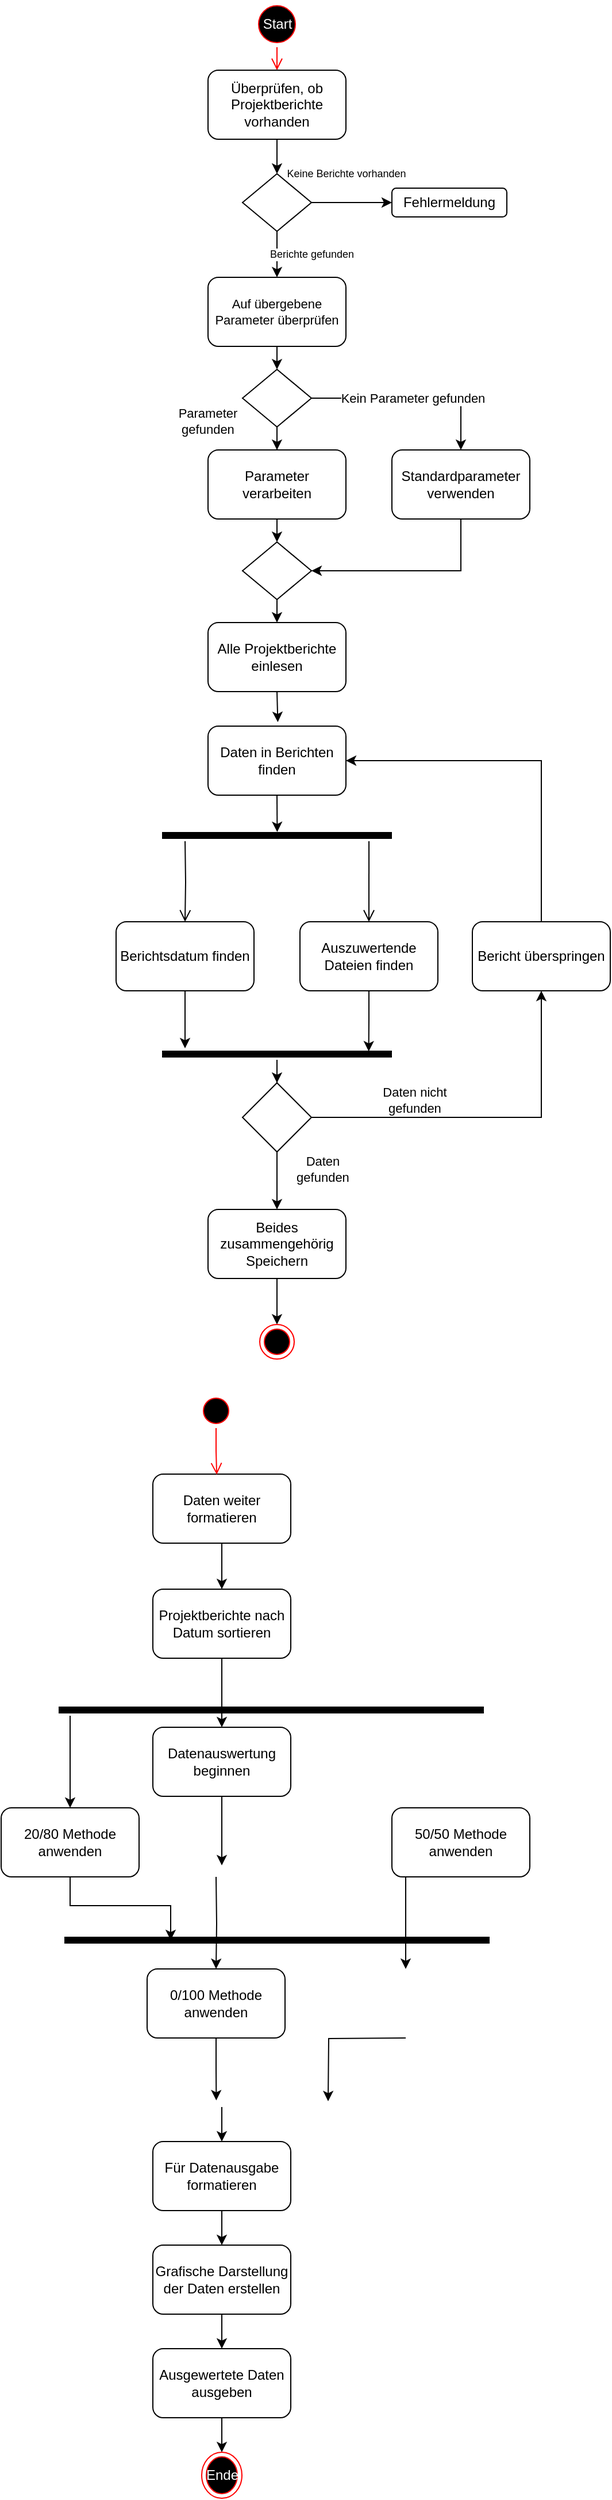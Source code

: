 <mxfile version="24.4.3" type="github">
  <diagram name="Page-1" id="0783ab3e-0a74-02c8-0abd-f7b4e66b4bec">
    <mxGraphModel dx="464" dy="308" grid="1" gridSize="10" guides="1" tooltips="1" connect="1" arrows="1" fold="1" page="1" pageScale="1" pageWidth="850" pageHeight="1100" background="none" math="0" shadow="0">
      <root>
        <mxCell id="0" />
        <mxCell id="1" parent="0" />
        <mxCell id="oJ24R1BPleVEDtxCF9HJ-1" value="Start" style="ellipse;html=1;shape=startState;fillColor=#000000;strokeColor=#ff0000;fontColor=#FFFFFF;" parent="1" vertex="1">
          <mxGeometry x="380" width="40" height="40" as="geometry" />
        </mxCell>
        <mxCell id="oJ24R1BPleVEDtxCF9HJ-2" value="" style="edgeStyle=orthogonalEdgeStyle;html=1;verticalAlign=bottom;endArrow=open;endSize=8;strokeColor=#ff0000;rounded=0;entryX=0.5;entryY=0;entryDx=0;entryDy=0;" parent="1" source="oJ24R1BPleVEDtxCF9HJ-1" target="oJ24R1BPleVEDtxCF9HJ-3" edge="1">
          <mxGeometry relative="1" as="geometry">
            <mxPoint x="400" y="110" as="targetPoint" />
            <Array as="points" />
          </mxGeometry>
        </mxCell>
        <mxCell id="oJ24R1BPleVEDtxCF9HJ-6" style="edgeStyle=orthogonalEdgeStyle;rounded=0;orthogonalLoop=1;jettySize=auto;html=1;exitX=0.5;exitY=1;exitDx=0;exitDy=0;entryX=0.5;entryY=0;entryDx=0;entryDy=0;" parent="1" source="oJ24R1BPleVEDtxCF9HJ-3" target="oJ24R1BPleVEDtxCF9HJ-5" edge="1">
          <mxGeometry relative="1" as="geometry" />
        </mxCell>
        <mxCell id="oJ24R1BPleVEDtxCF9HJ-3" value="Überprüfen, ob Projektberichte vorhanden" style="rounded=1;whiteSpace=wrap;html=1;" parent="1" vertex="1">
          <mxGeometry x="340" y="60" width="120" height="60" as="geometry" />
        </mxCell>
        <mxCell id="oJ24R1BPleVEDtxCF9HJ-13" style="edgeStyle=orthogonalEdgeStyle;rounded=0;orthogonalLoop=1;jettySize=auto;html=1;exitX=0.5;exitY=1;exitDx=0;exitDy=0;entryX=0.5;entryY=0;entryDx=0;entryDy=0;" parent="1" source="oJ24R1BPleVEDtxCF9HJ-4" target="oJ24R1BPleVEDtxCF9HJ-12" edge="1">
          <mxGeometry relative="1" as="geometry" />
        </mxCell>
        <mxCell id="oJ24R1BPleVEDtxCF9HJ-4" value="Auf übergebene Parameter überprüfen" style="rounded=1;whiteSpace=wrap;html=1;fontSize=11;" parent="1" vertex="1">
          <mxGeometry x="340" y="240" width="120" height="60" as="geometry" />
        </mxCell>
        <mxCell id="oJ24R1BPleVEDtxCF9HJ-8" value="Keine Berichte vorhanden" style="edgeStyle=orthogonalEdgeStyle;rounded=0;orthogonalLoop=1;jettySize=auto;html=1;exitX=1;exitY=0.5;exitDx=0;exitDy=0;entryX=0;entryY=0.5;entryDx=0;entryDy=0;fontSize=9;" parent="1" source="oJ24R1BPleVEDtxCF9HJ-5" target="oJ24R1BPleVEDtxCF9HJ-7" edge="1">
          <mxGeometry x="-0.143" y="25" relative="1" as="geometry">
            <mxPoint as="offset" />
          </mxGeometry>
        </mxCell>
        <mxCell id="oJ24R1BPleVEDtxCF9HJ-9" value="Berichte gefunden" style="edgeStyle=orthogonalEdgeStyle;rounded=0;orthogonalLoop=1;jettySize=auto;html=1;exitX=0.5;exitY=1;exitDx=0;exitDy=0;entryX=0.5;entryY=0;entryDx=0;entryDy=0;fontSize=9;" parent="1" source="oJ24R1BPleVEDtxCF9HJ-5" target="oJ24R1BPleVEDtxCF9HJ-4" edge="1">
          <mxGeometry y="30" relative="1" as="geometry">
            <mxPoint as="offset" />
          </mxGeometry>
        </mxCell>
        <mxCell id="oJ24R1BPleVEDtxCF9HJ-5" value="" style="rhombus;whiteSpace=wrap;html=1;" parent="1" vertex="1">
          <mxGeometry x="370" y="150" width="60" height="50" as="geometry" />
        </mxCell>
        <mxCell id="oJ24R1BPleVEDtxCF9HJ-7" value="Fehlermeldung" style="rounded=1;whiteSpace=wrap;html=1;" parent="1" vertex="1">
          <mxGeometry x="500" y="162.5" width="100" height="25" as="geometry" />
        </mxCell>
        <mxCell id="oJ24R1BPleVEDtxCF9HJ-19" style="edgeStyle=orthogonalEdgeStyle;rounded=0;orthogonalLoop=1;jettySize=auto;html=1;exitX=0.5;exitY=1;exitDx=0;exitDy=0;entryX=0.5;entryY=0;entryDx=0;entryDy=0;" parent="1" source="oJ24R1BPleVEDtxCF9HJ-10" target="oJ24R1BPleVEDtxCF9HJ-17" edge="1">
          <mxGeometry relative="1" as="geometry" />
        </mxCell>
        <mxCell id="oJ24R1BPleVEDtxCF9HJ-10" value="Parameter verarbeiten" style="rounded=1;whiteSpace=wrap;html=1;" parent="1" vertex="1">
          <mxGeometry x="340" y="390" width="120" height="60" as="geometry" />
        </mxCell>
        <mxCell id="oJ24R1BPleVEDtxCF9HJ-14" value="Kein Parameter gefunden" style="edgeStyle=orthogonalEdgeStyle;rounded=0;orthogonalLoop=1;jettySize=auto;html=1;exitX=1;exitY=0.5;exitDx=0;exitDy=0;entryX=0.5;entryY=0;entryDx=0;entryDy=0;" parent="1" source="oJ24R1BPleVEDtxCF9HJ-12" target="oJ24R1BPleVEDtxCF9HJ-16" edge="1">
          <mxGeometry relative="1" as="geometry">
            <mxPoint x="490" y="345" as="targetPoint" />
          </mxGeometry>
        </mxCell>
        <mxCell id="oJ24R1BPleVEDtxCF9HJ-15" style="edgeStyle=orthogonalEdgeStyle;rounded=0;orthogonalLoop=1;jettySize=auto;html=1;exitX=0.5;exitY=1;exitDx=0;exitDy=0;" parent="1" source="oJ24R1BPleVEDtxCF9HJ-12" target="oJ24R1BPleVEDtxCF9HJ-10" edge="1">
          <mxGeometry relative="1" as="geometry" />
        </mxCell>
        <mxCell id="oJ24R1BPleVEDtxCF9HJ-12" value="" style="rhombus;whiteSpace=wrap;html=1;" parent="1" vertex="1">
          <mxGeometry x="370" y="320" width="60" height="50" as="geometry" />
        </mxCell>
        <mxCell id="oJ24R1BPleVEDtxCF9HJ-20" style="edgeStyle=orthogonalEdgeStyle;rounded=0;orthogonalLoop=1;jettySize=auto;html=1;exitX=0.5;exitY=1;exitDx=0;exitDy=0;entryX=1;entryY=0.5;entryDx=0;entryDy=0;" parent="1" source="oJ24R1BPleVEDtxCF9HJ-16" target="oJ24R1BPleVEDtxCF9HJ-17" edge="1">
          <mxGeometry relative="1" as="geometry" />
        </mxCell>
        <mxCell id="oJ24R1BPleVEDtxCF9HJ-16" value="Standardparameter verwenden" style="rounded=1;whiteSpace=wrap;html=1;" parent="1" vertex="1">
          <mxGeometry x="500" y="390" width="120" height="60" as="geometry" />
        </mxCell>
        <mxCell id="oJ24R1BPleVEDtxCF9HJ-22" style="edgeStyle=orthogonalEdgeStyle;rounded=0;orthogonalLoop=1;jettySize=auto;html=1;exitX=0.5;exitY=1;exitDx=0;exitDy=0;entryX=0.5;entryY=0;entryDx=0;entryDy=0;" parent="1" source="oJ24R1BPleVEDtxCF9HJ-17" target="oJ24R1BPleVEDtxCF9HJ-21" edge="1">
          <mxGeometry relative="1" as="geometry" />
        </mxCell>
        <mxCell id="oJ24R1BPleVEDtxCF9HJ-17" value="" style="rhombus;whiteSpace=wrap;html=1;" parent="1" vertex="1">
          <mxGeometry x="370" y="470" width="60" height="50" as="geometry" />
        </mxCell>
        <mxCell id="oJ24R1BPleVEDtxCF9HJ-18" value="Parameter gefunden" style="text;html=1;align=center;verticalAlign=middle;whiteSpace=wrap;rounded=0;fontSize=11;" parent="1" vertex="1">
          <mxGeometry x="310" y="350" width="60" height="30" as="geometry" />
        </mxCell>
        <mxCell id="oJ24R1BPleVEDtxCF9HJ-21" value="Alle Projektberichte einlesen" style="rounded=1;whiteSpace=wrap;html=1;" parent="1" vertex="1">
          <mxGeometry x="340" y="540" width="120" height="60" as="geometry" />
        </mxCell>
        <mxCell id="oJ24R1BPleVEDtxCF9HJ-23" value="Daten in Berichten finden" style="rounded=1;whiteSpace=wrap;html=1;" parent="1" vertex="1">
          <mxGeometry x="340" y="630" width="120" height="60" as="geometry" />
        </mxCell>
        <mxCell id="oJ24R1BPleVEDtxCF9HJ-24" style="edgeStyle=orthogonalEdgeStyle;rounded=0;orthogonalLoop=1;jettySize=auto;html=1;exitX=0.5;exitY=1;exitDx=0;exitDy=0;entryX=0.506;entryY=-0.059;entryDx=0;entryDy=0;entryPerimeter=0;" parent="1" source="oJ24R1BPleVEDtxCF9HJ-21" target="oJ24R1BPleVEDtxCF9HJ-23" edge="1">
          <mxGeometry relative="1" as="geometry" />
        </mxCell>
        <mxCell id="oJ24R1BPleVEDtxCF9HJ-25" value="" style="shape=line;html=1;strokeWidth=6;strokeColor=#000000;labelBackgroundColor=default;" parent="1" vertex="1">
          <mxGeometry x="300" y="720" width="200" height="10" as="geometry" />
        </mxCell>
        <mxCell id="oJ24R1BPleVEDtxCF9HJ-26" value="" style="edgeStyle=orthogonalEdgeStyle;html=1;verticalAlign=bottom;endArrow=open;endSize=8;strokeColor=#000000;rounded=0;entryX=0.5;entryY=0;entryDx=0;entryDy=0;" parent="1" target="oJ24R1BPleVEDtxCF9HJ-29" edge="1">
          <mxGeometry relative="1" as="geometry">
            <mxPoint x="320" y="800" as="targetPoint" />
            <mxPoint x="320.029" y="730" as="sourcePoint" />
          </mxGeometry>
        </mxCell>
        <mxCell id="oJ24R1BPleVEDtxCF9HJ-27" value="" style="edgeStyle=orthogonalEdgeStyle;html=1;verticalAlign=bottom;endArrow=open;endSize=8;strokeColor=#000000;rounded=0;" parent="1" edge="1">
          <mxGeometry relative="1" as="geometry">
            <mxPoint x="480" y="800" as="targetPoint" />
            <mxPoint x="480.029" y="730" as="sourcePoint" />
          </mxGeometry>
        </mxCell>
        <mxCell id="oJ24R1BPleVEDtxCF9HJ-28" style="edgeStyle=orthogonalEdgeStyle;rounded=0;orthogonalLoop=1;jettySize=auto;html=1;exitX=0.5;exitY=1;exitDx=0;exitDy=0;entryX=0.501;entryY=0.204;entryDx=0;entryDy=0;entryPerimeter=0;" parent="1" source="oJ24R1BPleVEDtxCF9HJ-23" target="oJ24R1BPleVEDtxCF9HJ-25" edge="1">
          <mxGeometry relative="1" as="geometry" />
        </mxCell>
        <mxCell id="oJ24R1BPleVEDtxCF9HJ-29" value="Berichtsdatum finden" style="rounded=1;whiteSpace=wrap;html=1;" parent="1" vertex="1">
          <mxGeometry x="260" y="800" width="120" height="60" as="geometry" />
        </mxCell>
        <mxCell id="oJ24R1BPleVEDtxCF9HJ-30" value="Auszuwertende Dateien finden" style="rounded=1;whiteSpace=wrap;html=1;" parent="1" vertex="1">
          <mxGeometry x="420" y="800" width="120" height="60" as="geometry" />
        </mxCell>
        <mxCell id="oJ24R1BPleVEDtxCF9HJ-44" style="edgeStyle=orthogonalEdgeStyle;rounded=0;orthogonalLoop=1;jettySize=auto;html=1;entryX=0.5;entryY=0;entryDx=0;entryDy=0;" parent="1" source="oJ24R1BPleVEDtxCF9HJ-31" target="oJ24R1BPleVEDtxCF9HJ-43" edge="1">
          <mxGeometry relative="1" as="geometry" />
        </mxCell>
        <mxCell id="oJ24R1BPleVEDtxCF9HJ-31" value="" style="shape=line;html=1;strokeWidth=6;strokeColor=#000000;" parent="1" vertex="1">
          <mxGeometry x="300" y="910" width="200" height="10" as="geometry" />
        </mxCell>
        <mxCell id="oJ24R1BPleVEDtxCF9HJ-35" style="edgeStyle=orthogonalEdgeStyle;rounded=0;orthogonalLoop=1;jettySize=auto;html=1;exitX=0.5;exitY=1;exitDx=0;exitDy=0;" parent="1" source="oJ24R1BPleVEDtxCF9HJ-29" edge="1">
          <mxGeometry relative="1" as="geometry">
            <mxPoint x="320" y="910" as="targetPoint" />
          </mxGeometry>
        </mxCell>
        <mxCell id="oJ24R1BPleVEDtxCF9HJ-36" style="edgeStyle=orthogonalEdgeStyle;rounded=0;orthogonalLoop=1;jettySize=auto;html=1;entryX=0.899;entryY=0.269;entryDx=0;entryDy=0;entryPerimeter=0;" parent="1" source="oJ24R1BPleVEDtxCF9HJ-30" target="oJ24R1BPleVEDtxCF9HJ-31" edge="1">
          <mxGeometry relative="1" as="geometry" />
        </mxCell>
        <mxCell id="M0wEGZp7ZaM7Wf9-bzax-5" style="edgeStyle=orthogonalEdgeStyle;rounded=0;orthogonalLoop=1;jettySize=auto;html=1;entryX=0.5;entryY=0;entryDx=0;entryDy=0;" edge="1" parent="1" source="oJ24R1BPleVEDtxCF9HJ-37" target="M0wEGZp7ZaM7Wf9-bzax-4">
          <mxGeometry relative="1" as="geometry" />
        </mxCell>
        <mxCell id="oJ24R1BPleVEDtxCF9HJ-37" value="Beides zusammengehörig Speichern" style="rounded=1;whiteSpace=wrap;html=1;" parent="1" vertex="1">
          <mxGeometry x="340" y="1050" width="120" height="60" as="geometry" />
        </mxCell>
        <mxCell id="oJ24R1BPleVEDtxCF9HJ-42" style="edgeStyle=orthogonalEdgeStyle;rounded=0;orthogonalLoop=1;jettySize=auto;html=1;exitX=0.5;exitY=1;exitDx=0;exitDy=0;" parent="1" source="oJ24R1BPleVEDtxCF9HJ-39" edge="1">
          <mxGeometry relative="1" as="geometry">
            <mxPoint x="352" y="1380" as="targetPoint" />
          </mxGeometry>
        </mxCell>
        <mxCell id="oJ24R1BPleVEDtxCF9HJ-39" value="Daten weiter formatieren" style="rounded=1;whiteSpace=wrap;html=1;" parent="1" vertex="1">
          <mxGeometry x="292" y="1280" width="120" height="60" as="geometry" />
        </mxCell>
        <mxCell id="oJ24R1BPleVEDtxCF9HJ-41" value="Datenauswertung beginnen" style="rounded=1;whiteSpace=wrap;html=1;" parent="1" vertex="1">
          <mxGeometry x="292" y="1500" width="120" height="60" as="geometry" />
        </mxCell>
        <mxCell id="oJ24R1BPleVEDtxCF9HJ-45" style="edgeStyle=orthogonalEdgeStyle;rounded=0;orthogonalLoop=1;jettySize=auto;html=1;entryX=0.5;entryY=0;entryDx=0;entryDy=0;" parent="1" source="oJ24R1BPleVEDtxCF9HJ-43" target="oJ24R1BPleVEDtxCF9HJ-37" edge="1">
          <mxGeometry relative="1" as="geometry" />
        </mxCell>
        <mxCell id="oJ24R1BPleVEDtxCF9HJ-46" style="edgeStyle=orthogonalEdgeStyle;rounded=0;orthogonalLoop=1;jettySize=auto;html=1;entryX=0.5;entryY=1;entryDx=0;entryDy=0;" parent="1" source="oJ24R1BPleVEDtxCF9HJ-43" target="oJ24R1BPleVEDtxCF9HJ-76" edge="1">
          <mxGeometry relative="1" as="geometry">
            <mxPoint x="570" y="910" as="targetPoint" />
            <Array as="points">
              <mxPoint x="630" y="970" />
            </Array>
          </mxGeometry>
        </mxCell>
        <mxCell id="oJ24R1BPleVEDtxCF9HJ-43" value="" style="rhombus;whiteSpace=wrap;html=1;" parent="1" vertex="1">
          <mxGeometry x="370" y="940" width="60" height="60" as="geometry" />
        </mxCell>
        <mxCell id="oJ24R1BPleVEDtxCF9HJ-47" value="Daten gefunden" style="text;html=1;align=center;verticalAlign=middle;whiteSpace=wrap;rounded=0;fontSize=11;" parent="1" vertex="1">
          <mxGeometry x="410" y="1000" width="60" height="30" as="geometry" />
        </mxCell>
        <mxCell id="oJ24R1BPleVEDtxCF9HJ-48" value="Daten nicht gefunden" style="text;html=1;align=center;verticalAlign=middle;whiteSpace=wrap;rounded=0;fontSize=11;" parent="1" vertex="1">
          <mxGeometry x="490" y="940" width="60" height="30" as="geometry" />
        </mxCell>
        <mxCell id="oJ24R1BPleVEDtxCF9HJ-55" style="edgeStyle=orthogonalEdgeStyle;rounded=0;orthogonalLoop=1;jettySize=auto;html=1;entryX=0.5;entryY=0;entryDx=0;entryDy=0;" parent="1" source="oJ24R1BPleVEDtxCF9HJ-49" target="oJ24R1BPleVEDtxCF9HJ-54" edge="1">
          <mxGeometry relative="1" as="geometry">
            <Array as="points">
              <mxPoint x="220" y="1510" />
              <mxPoint x="220" y="1510" />
            </Array>
          </mxGeometry>
        </mxCell>
        <mxCell id="oJ24R1BPleVEDtxCF9HJ-56" style="edgeStyle=orthogonalEdgeStyle;rounded=0;orthogonalLoop=1;jettySize=auto;html=1;" parent="1" edge="1">
          <mxGeometry relative="1" as="geometry">
            <mxPoint x="512" y="1710" as="targetPoint" />
            <Array as="points">
              <mxPoint x="512" y="1650" />
              <mxPoint x="512" y="1650" />
            </Array>
            <mxPoint x="512" y="1630" as="sourcePoint" />
          </mxGeometry>
        </mxCell>
        <mxCell id="oJ24R1BPleVEDtxCF9HJ-59" style="edgeStyle=orthogonalEdgeStyle;rounded=0;orthogonalLoop=1;jettySize=auto;html=1;" parent="1" target="oJ24R1BPleVEDtxCF9HJ-58" edge="1">
          <mxGeometry relative="1" as="geometry">
            <mxPoint x="347" y="1630" as="sourcePoint" />
          </mxGeometry>
        </mxCell>
        <mxCell id="oJ24R1BPleVEDtxCF9HJ-49" value="" style="shape=line;html=1;strokeWidth=6;strokeColor=#000000;" parent="1" vertex="1">
          <mxGeometry x="210" y="1480" width="370" height="10" as="geometry" />
        </mxCell>
        <mxCell id="oJ24R1BPleVEDtxCF9HJ-51" style="edgeStyle=orthogonalEdgeStyle;rounded=0;orthogonalLoop=1;jettySize=auto;html=1;" parent="1" source="oJ24R1BPleVEDtxCF9HJ-41" edge="1">
          <mxGeometry relative="1" as="geometry">
            <mxPoint x="352" y="1620" as="targetPoint" />
          </mxGeometry>
        </mxCell>
        <mxCell id="oJ24R1BPleVEDtxCF9HJ-54" value="20/80 Methode anwenden" style="rounded=1;whiteSpace=wrap;html=1;" parent="1" vertex="1">
          <mxGeometry x="160" y="1570" width="120" height="60" as="geometry" />
        </mxCell>
        <mxCell id="oJ24R1BPleVEDtxCF9HJ-57" value="50/50 Methode anwenden" style="rounded=1;whiteSpace=wrap;html=1;" parent="1" vertex="1">
          <mxGeometry x="500" y="1570" width="120" height="60" as="geometry" />
        </mxCell>
        <mxCell id="oJ24R1BPleVEDtxCF9HJ-58" value="0/100 Methode anwenden" style="rounded=1;whiteSpace=wrap;html=1;" parent="1" vertex="1">
          <mxGeometry x="287" y="1710" width="120" height="60" as="geometry" />
        </mxCell>
        <mxCell id="oJ24R1BPleVEDtxCF9HJ-67" style="edgeStyle=orthogonalEdgeStyle;rounded=0;orthogonalLoop=1;jettySize=auto;html=1;entryX=0.5;entryY=0;entryDx=0;entryDy=0;" parent="1" target="oJ24R1BPleVEDtxCF9HJ-66" edge="1">
          <mxGeometry relative="1" as="geometry">
            <mxPoint x="352" y="1830" as="sourcePoint" />
          </mxGeometry>
        </mxCell>
        <mxCell id="oJ24R1BPleVEDtxCF9HJ-62" value="" style="shape=line;html=1;strokeWidth=6;strokeColor=#000000;" parent="1" vertex="1">
          <mxGeometry x="215" y="1680" width="370" height="10" as="geometry" />
        </mxCell>
        <mxCell id="oJ24R1BPleVEDtxCF9HJ-63" style="edgeStyle=orthogonalEdgeStyle;rounded=0;orthogonalLoop=1;jettySize=auto;html=1;entryX=0.25;entryY=0.5;entryDx=0;entryDy=0;entryPerimeter=0;" parent="1" source="oJ24R1BPleVEDtxCF9HJ-54" target="oJ24R1BPleVEDtxCF9HJ-62" edge="1">
          <mxGeometry relative="1" as="geometry" />
        </mxCell>
        <mxCell id="oJ24R1BPleVEDtxCF9HJ-64" style="edgeStyle=orthogonalEdgeStyle;rounded=0;orthogonalLoop=1;jettySize=auto;html=1;entryX=0.487;entryY=0.425;entryDx=0;entryDy=0;entryPerimeter=0;" parent="1" source="oJ24R1BPleVEDtxCF9HJ-58" edge="1">
          <mxGeometry relative="1" as="geometry">
            <mxPoint x="347.19" y="1824.25" as="targetPoint" />
          </mxGeometry>
        </mxCell>
        <mxCell id="oJ24R1BPleVEDtxCF9HJ-65" style="edgeStyle=orthogonalEdgeStyle;rounded=0;orthogonalLoop=1;jettySize=auto;html=1;entryX=0.75;entryY=0.5;entryDx=0;entryDy=0;entryPerimeter=0;" parent="1" edge="1">
          <mxGeometry relative="1" as="geometry">
            <mxPoint x="512" y="1770" as="sourcePoint" />
            <mxPoint x="444.5" y="1825" as="targetPoint" />
          </mxGeometry>
        </mxCell>
        <mxCell id="oJ24R1BPleVEDtxCF9HJ-69" style="edgeStyle=orthogonalEdgeStyle;rounded=0;orthogonalLoop=1;jettySize=auto;html=1;exitX=0.5;exitY=1;exitDx=0;exitDy=0;" parent="1" source="oJ24R1BPleVEDtxCF9HJ-66" target="oJ24R1BPleVEDtxCF9HJ-68" edge="1">
          <mxGeometry relative="1" as="geometry" />
        </mxCell>
        <mxCell id="oJ24R1BPleVEDtxCF9HJ-66" value="Für Datenausgabe formatieren" style="rounded=1;whiteSpace=wrap;html=1;" parent="1" vertex="1">
          <mxGeometry x="292" y="1860" width="120" height="60" as="geometry" />
        </mxCell>
        <mxCell id="oJ24R1BPleVEDtxCF9HJ-73" style="edgeStyle=orthogonalEdgeStyle;rounded=0;orthogonalLoop=1;jettySize=auto;html=1;entryX=0.5;entryY=0;entryDx=0;entryDy=0;" parent="1" source="oJ24R1BPleVEDtxCF9HJ-68" target="oJ24R1BPleVEDtxCF9HJ-70" edge="1">
          <mxGeometry relative="1" as="geometry" />
        </mxCell>
        <mxCell id="oJ24R1BPleVEDtxCF9HJ-68" value="Grafische Darstellung der Daten erstellen" style="rounded=1;whiteSpace=wrap;html=1;" parent="1" vertex="1">
          <mxGeometry x="292" y="1950" width="120" height="60" as="geometry" />
        </mxCell>
        <mxCell id="oJ24R1BPleVEDtxCF9HJ-75" style="edgeStyle=orthogonalEdgeStyle;rounded=0;orthogonalLoop=1;jettySize=auto;html=1;entryX=0.5;entryY=0;entryDx=0;entryDy=0;" parent="1" source="oJ24R1BPleVEDtxCF9HJ-70" target="oJ24R1BPleVEDtxCF9HJ-74" edge="1">
          <mxGeometry relative="1" as="geometry" />
        </mxCell>
        <mxCell id="oJ24R1BPleVEDtxCF9HJ-70" value="Ausgewertete Daten ausgeben" style="rounded=1;whiteSpace=wrap;html=1;" parent="1" vertex="1">
          <mxGeometry x="292" y="2040" width="120" height="60" as="geometry" />
        </mxCell>
        <mxCell id="oJ24R1BPleVEDtxCF9HJ-72" style="edgeStyle=orthogonalEdgeStyle;rounded=0;orthogonalLoop=1;jettySize=auto;html=1;" parent="1" source="oJ24R1BPleVEDtxCF9HJ-71" target="oJ24R1BPleVEDtxCF9HJ-41" edge="1">
          <mxGeometry relative="1" as="geometry" />
        </mxCell>
        <mxCell id="oJ24R1BPleVEDtxCF9HJ-71" value="Projektberichte nach Datum sortieren" style="rounded=1;whiteSpace=wrap;html=1;" parent="1" vertex="1">
          <mxGeometry x="292" y="1380" width="120" height="60" as="geometry" />
        </mxCell>
        <mxCell id="oJ24R1BPleVEDtxCF9HJ-74" value="Ende" style="ellipse;html=1;shape=endState;fillColor=#000000;strokeColor=#ff0000;fontColor=#FFFFFF;" parent="1" vertex="1">
          <mxGeometry x="334.5" y="2130" width="35" height="40" as="geometry" />
        </mxCell>
        <mxCell id="oJ24R1BPleVEDtxCF9HJ-77" style="edgeStyle=orthogonalEdgeStyle;rounded=0;orthogonalLoop=1;jettySize=auto;html=1;entryX=1;entryY=0.5;entryDx=0;entryDy=0;" parent="1" source="oJ24R1BPleVEDtxCF9HJ-76" target="oJ24R1BPleVEDtxCF9HJ-23" edge="1">
          <mxGeometry relative="1" as="geometry">
            <Array as="points">
              <mxPoint x="630" y="660" />
            </Array>
          </mxGeometry>
        </mxCell>
        <mxCell id="oJ24R1BPleVEDtxCF9HJ-76" value="Bericht überspringen" style="rounded=1;whiteSpace=wrap;html=1;" parent="1" vertex="1">
          <mxGeometry x="570" y="800" width="120" height="60" as="geometry" />
        </mxCell>
        <mxCell id="M0wEGZp7ZaM7Wf9-bzax-4" value="" style="ellipse;html=1;shape=endState;fillColor=#000000;strokeColor=#ff0000;" vertex="1" parent="1">
          <mxGeometry x="385" y="1150" width="30" height="30" as="geometry" />
        </mxCell>
        <mxCell id="M0wEGZp7ZaM7Wf9-bzax-6" value="" style="ellipse;html=1;shape=startState;fillColor=#000000;strokeColor=#ff0000;" vertex="1" parent="1">
          <mxGeometry x="332" y="1210" width="30" height="30" as="geometry" />
        </mxCell>
        <mxCell id="M0wEGZp7ZaM7Wf9-bzax-7" value="" style="edgeStyle=orthogonalEdgeStyle;html=1;verticalAlign=bottom;endArrow=open;endSize=8;strokeColor=#ff0000;rounded=0;entryX=0.463;entryY=0.007;entryDx=0;entryDy=0;entryPerimeter=0;" edge="1" source="M0wEGZp7ZaM7Wf9-bzax-6" parent="1" target="oJ24R1BPleVEDtxCF9HJ-39">
          <mxGeometry relative="1" as="geometry">
            <mxPoint x="347" y="1260" as="targetPoint" />
          </mxGeometry>
        </mxCell>
      </root>
    </mxGraphModel>
  </diagram>
</mxfile>
